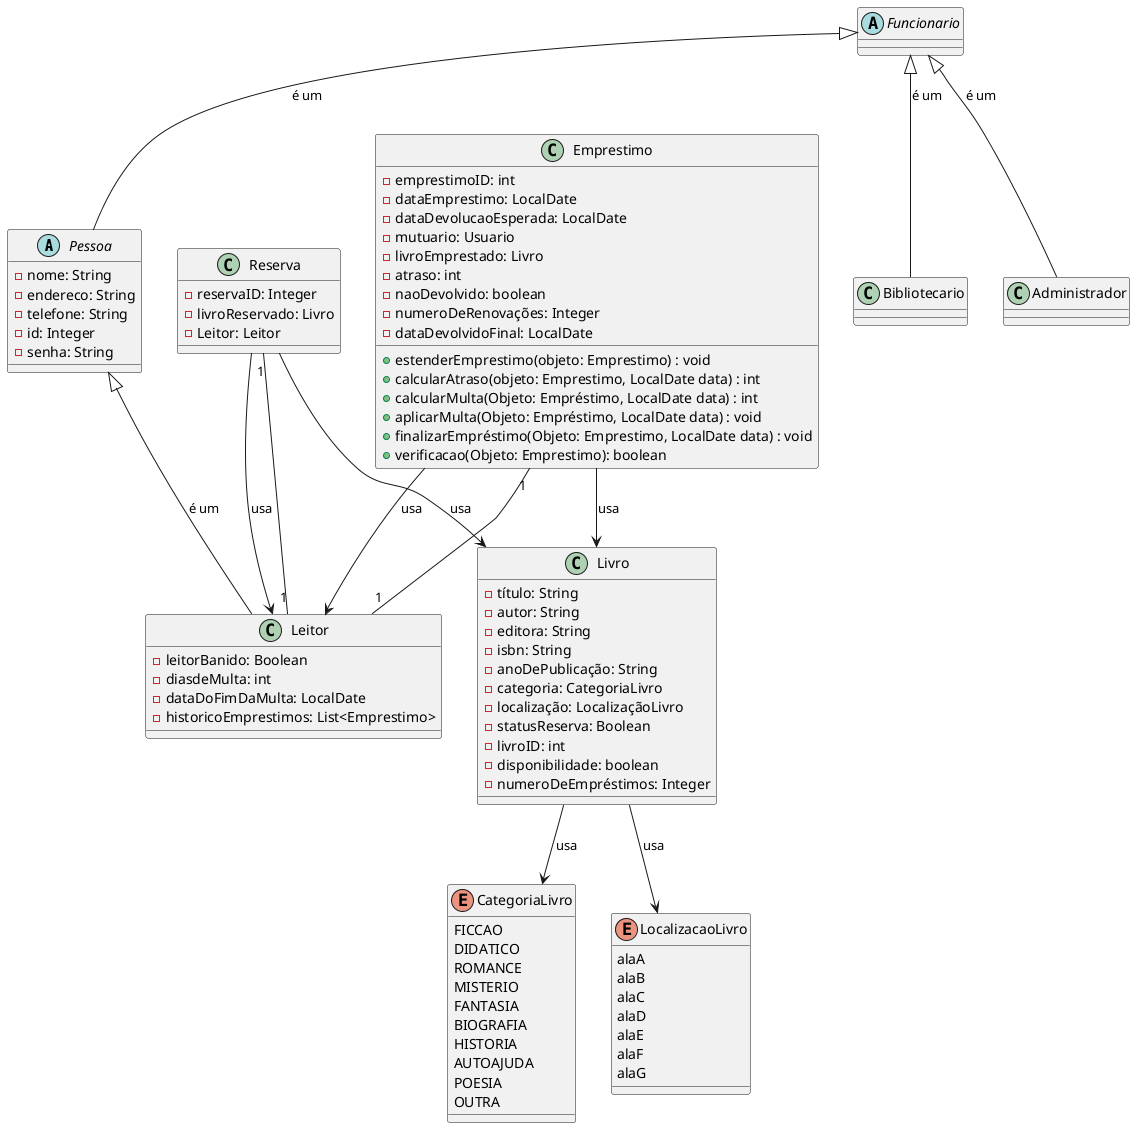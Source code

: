 @startuml PBL_JAVA

abstract class Pessoa{
    -nome: String
    -endereco: String
    -telefone: String
    -id: Integer
    -senha: String
}

class Leitor {
    -leitorBanido: Boolean
    -diasdeMulta: int
    -dataDoFimDaMulta: LocalDate
    -historicoEmprestimos: List<Emprestimo>
}

class Bibliotecario{

}

class Administrador{

}

abstract class Funcionario{

}

class Livro{
    -título: String
    -autor: String
    -editora: String
    -isbn: String
    -anoDePublicação: String
    -categoria: CategoriaLivro
    -localização: LocalizaçãoLivro
    -statusReserva: Boolean
    -livroID: int
    -disponibilidade: boolean
    -numeroDeEmpréstimos: Integer
}

class Emprestimo{
    -emprestimoID: int
    -dataEmprestimo: LocalDate
    -dataDevolucaoEsperada: LocalDate
    -mutuario: Usuario
    -livroEmprestado: Livro
    -atraso: int
    -naoDevolvido: boolean
    -numeroDeRenovações: Integer
    -dataDevolvidoFinal: LocalDate
    +estenderEmprestimo(objeto: Emprestimo) : void
    +calcularAtraso(objeto: Emprestimo, LocalDate data) : int
    +calcularMulta(Objeto: Empréstimo, LocalDate data) : int
    +aplicarMulta(Objeto: Empréstimo, LocalDate data) : void
    +finalizarEmpréstimo(Objeto: Emprestimo, LocalDate data) : void
    +verificacao(Objeto: Emprestimo): boolean
}

class Reserva{
    -reservaID: Integer
    -livroReservado: Livro
    -Leitor: Leitor
}

enum CategoriaLivro{
    FICCAO
    DIDATICO
    ROMANCE
    MISTERIO
    FANTASIA
    BIOGRAFIA
    HISTORIA
    AUTOAJUDA
    POESIA
    OUTRA
}

enum LocalizacaoLivro{
    alaA
    alaB
    alaC
    alaD
    alaE
    alaF
    alaG
}

Emprestimo --> Livro : usa
Emprestimo --> Leitor : usa

Reserva --> Livro : usa
Reserva --> Leitor : usa
Livro --> CategoriaLivro : usa
Livro --> LocalizacaoLivro : usa

Emprestimo "1"--"1" Leitor
Reserva "1"--"1" Leitor

Funcionario <|-- Bibliotecario : é um
Funcionario <|-- Administrador : é um
Funcionario <|-- Pessoa : é um
Pessoa <|-- Leitor : é um

@enduml